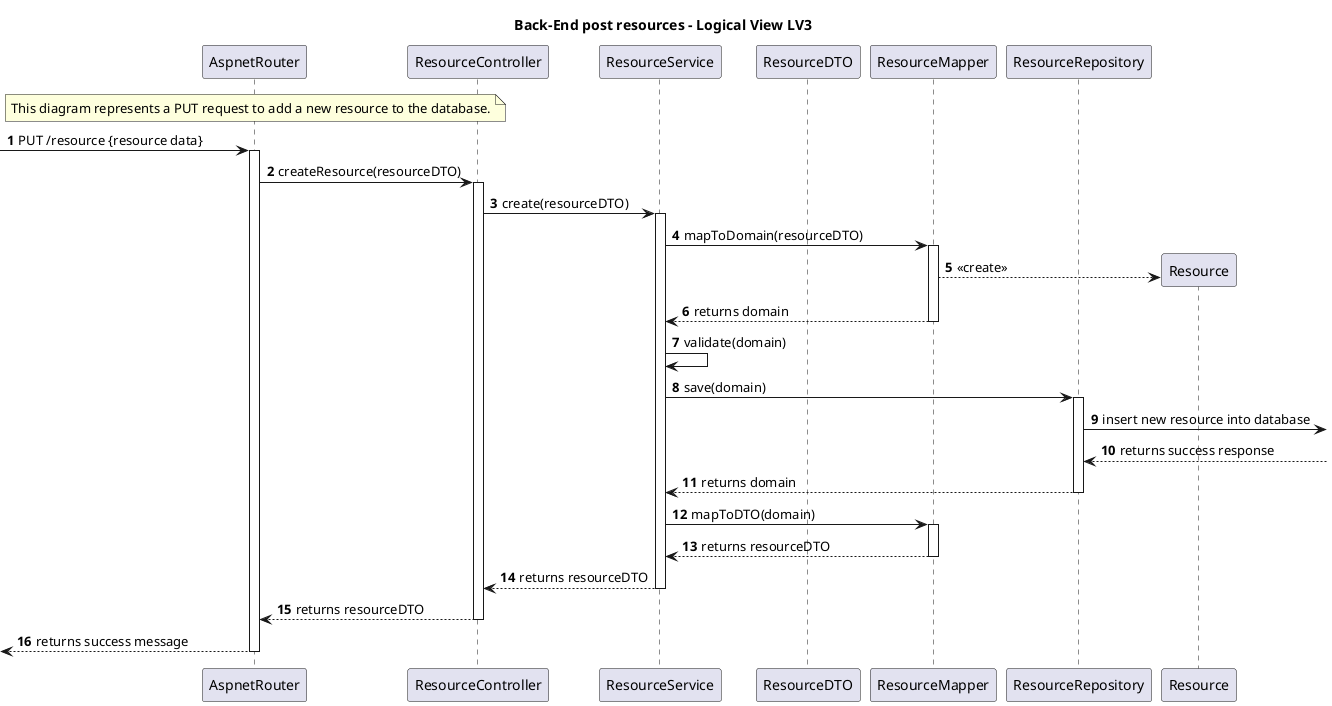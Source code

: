 @startuml
autonumber
skinparam packageStyle rect

title Back-End post resources - Logical View LV3

participant AspnetRouter as router
participant ResourceController as ctrl
participant ResourceService as service
participant ResourceDTO as dto
participant ResourceMapper as mapper
participant ResourceRepository as repo
participant Resource as domain



note over router
This diagram represents a PUT request to add a new resource to the database.
end note


-> router: PUT /resource {resource data}
activate router
router -> ctrl: createResource(resourceDTO)
activate ctrl
ctrl -> service: create(resourceDTO)
activate service
service -> mapper: mapToDomain(resourceDTO)
activate mapper
mapper --> domain** : <<create>>
mapper --> service : returns domain
deactivate mapper
service -> service: validate(domain)
service -> repo: save(domain)

activate repo


repo -> : insert new resource into database

repo <-- : returns success response





repo --> service : returns domain
deactivate repo
service -> mapper: mapToDTO(domain)
activate mapper
mapper --> service : returns resourceDTO
deactivate mapper
service --> ctrl : returns resourceDTO

deactivate service
ctrl --> router : returns resourceDTO

deactivate ctrl

 <-- router  : returns success message

 deactivate router




@enduml
